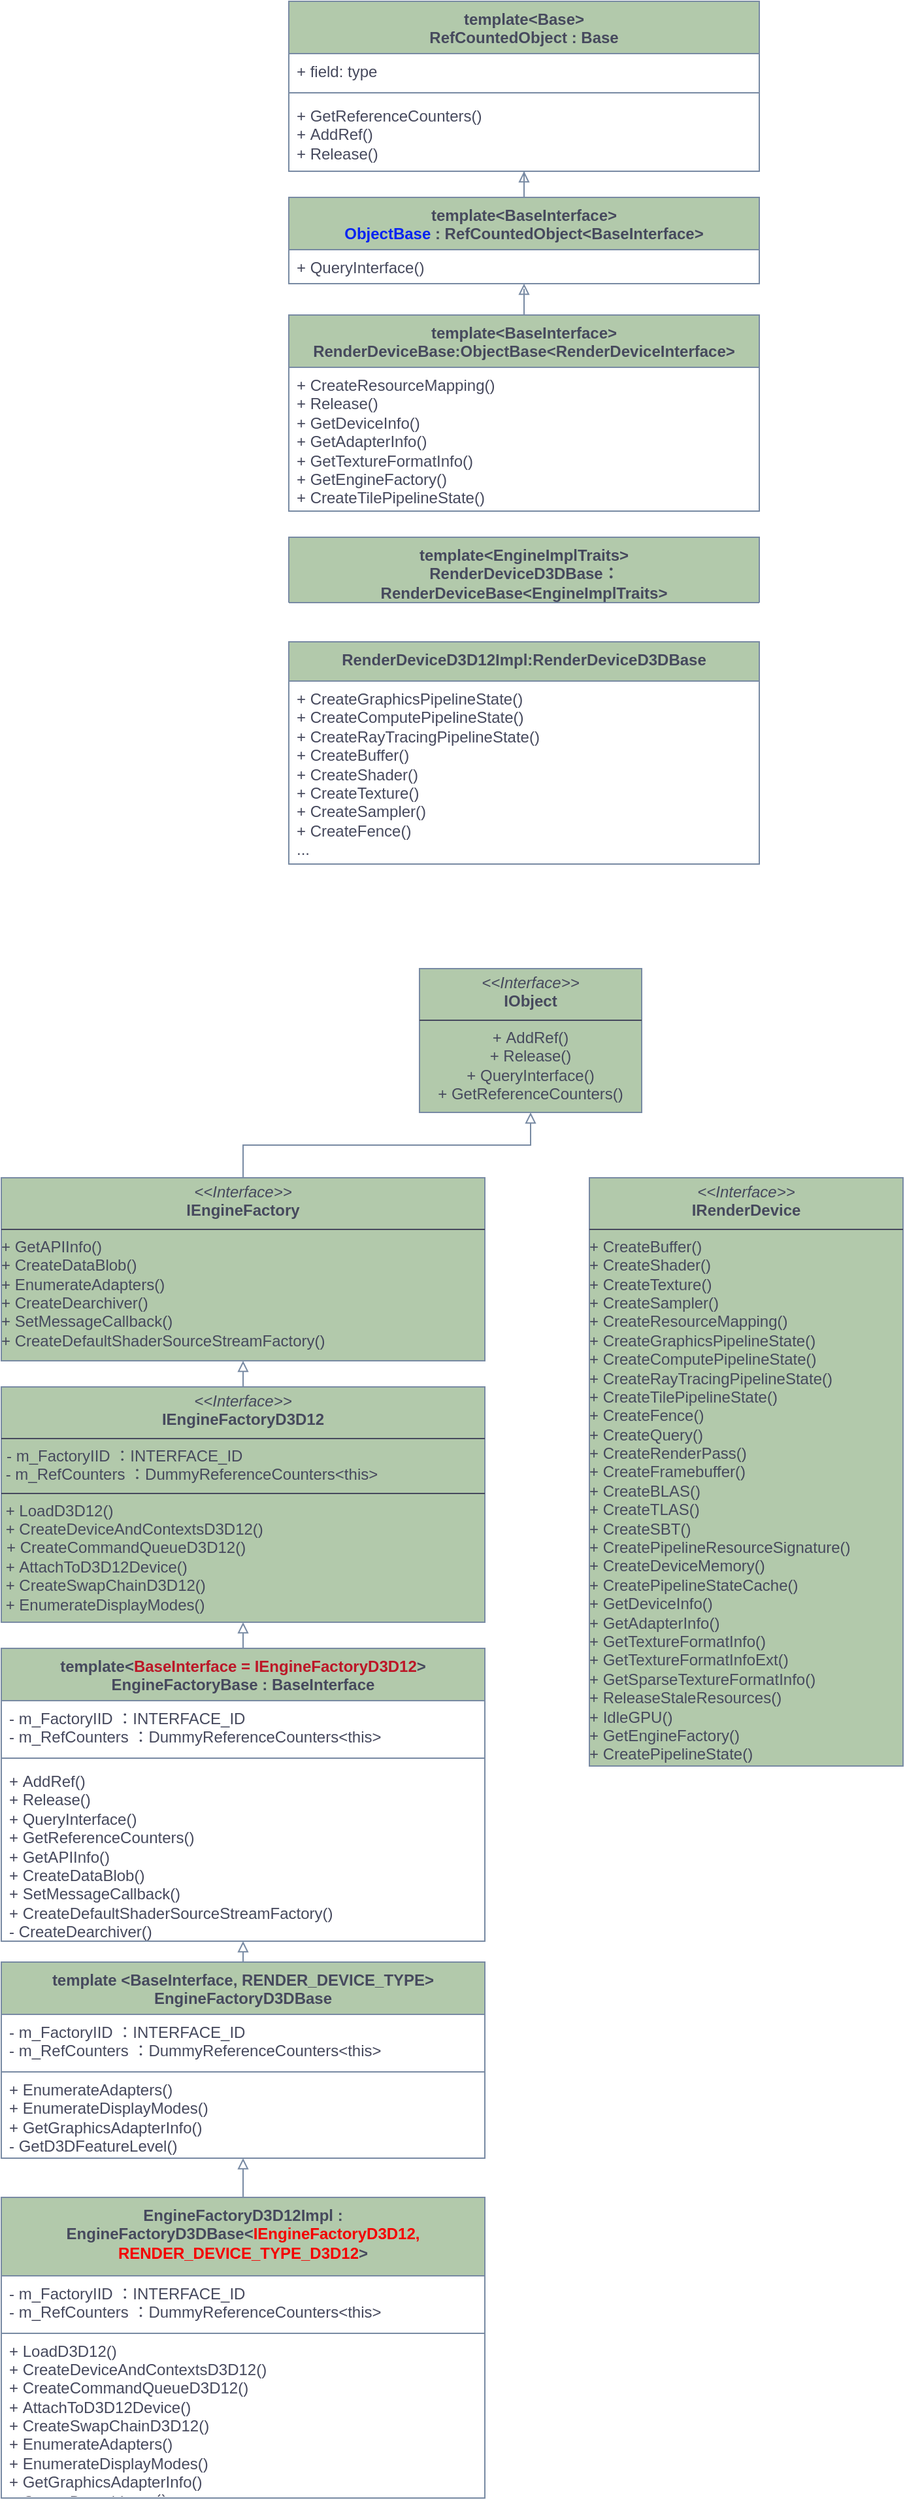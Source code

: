 <mxfile version="24.7.5">
  <diagram id="C5RBs43oDa-KdzZeNtuy" name="Page-1">
    <mxGraphModel dx="1050" dy="652" grid="1" gridSize="10" guides="1" tooltips="1" connect="1" arrows="1" fold="1" page="1" pageScale="1" pageWidth="827" pageHeight="1169" math="0" shadow="0">
      <root>
        <mxCell id="WIyWlLk6GJQsqaUBKTNV-0" />
        <mxCell id="WIyWlLk6GJQsqaUBKTNV-1" parent="WIyWlLk6GJQsqaUBKTNV-0" />
        <mxCell id="uO3FxK8MSbtDPoYA_33R-14" value="&lt;p style=&quot;margin: 4px 0px 0px;&quot;&gt;&lt;i&gt;&amp;lt;&amp;lt;Interface&amp;gt;&amp;gt;&lt;/i&gt;&lt;br&gt;&lt;b&gt;IObject&lt;/b&gt;&lt;/p&gt;&lt;hr size=&quot;1&quot; style=&quot;border-style:solid;&quot;&gt;&lt;p style=&quot;margin:0px;margin-left:4px;&quot;&gt;&lt;/p&gt;&lt;p style=&quot;margin:0px;margin-left:4px;&quot;&gt;&lt;/p&gt;&lt;div style=&quot;&quot;&gt;&lt;div&gt;&lt;span style=&quot;background-color: initial;&quot;&gt;+&amp;nbsp;&lt;/span&gt;&lt;span style=&quot;background-color: initial;&quot;&gt;AddRef()&lt;/span&gt;&lt;/div&gt;&lt;div&gt;&lt;span style=&quot;background-color: initial;&quot;&gt;+&amp;nbsp;&lt;/span&gt;&lt;span style=&quot;background-color: initial;&quot;&gt;Release()&lt;/span&gt;&lt;/div&gt;&lt;/div&gt;&lt;div style=&quot;&quot;&gt;&lt;span style=&quot;background-color: initial;&quot;&gt;+ QueryInterface&lt;/span&gt;&lt;span style=&quot;background-color: initial;&quot;&gt;()&lt;/span&gt;&lt;/div&gt;&lt;div style=&quot;&quot;&gt;&lt;span style=&quot;background-color: initial;&quot;&gt;+&amp;nbsp;&lt;/span&gt;&lt;span style=&quot;background-color: initial;&quot;&gt;GetReferenceCounters()&lt;/span&gt;&lt;/div&gt;&lt;p&gt;&lt;/p&gt;" style="verticalAlign=middle;align=center;overflow=fill;html=1;whiteSpace=wrap;labelBackgroundColor=none;fillColor=#B2C9AB;strokeColor=#788AA3;fontColor=#46495D;" vertex="1" parent="WIyWlLk6GJQsqaUBKTNV-1">
          <mxGeometry x="740" y="1100" width="170" height="110" as="geometry" />
        </mxCell>
        <mxCell id="uO3FxK8MSbtDPoYA_33R-17" style="edgeStyle=orthogonalEdgeStyle;rounded=0;orthogonalLoop=1;jettySize=auto;html=1;exitX=0.5;exitY=0;exitDx=0;exitDy=0;entryX=0.5;entryY=1;entryDx=0;entryDy=0;endArrow=block;endFill=0;labelBackgroundColor=none;strokeColor=#788AA3;fontColor=default;" edge="1" parent="WIyWlLk6GJQsqaUBKTNV-1" source="uO3FxK8MSbtDPoYA_33R-15" target="uO3FxK8MSbtDPoYA_33R-14">
          <mxGeometry relative="1" as="geometry" />
        </mxCell>
        <mxCell id="uO3FxK8MSbtDPoYA_33R-15" value="&lt;p style=&quot;margin: 4px 0px 0px;&quot;&gt;&lt;i&gt;&amp;lt;&amp;lt;Interface&amp;gt;&amp;gt;&lt;/i&gt;&lt;br&gt;&lt;b&gt;IEngineFactory&lt;/b&gt;&lt;br&gt;&lt;/p&gt;&lt;hr size=&quot;1&quot; style=&quot;border-style:solid;&quot;&gt;&lt;p style=&quot;margin:0px;margin-left:4px;&quot;&gt;&lt;/p&gt;&lt;p style=&quot;margin:0px;margin-left:4px;&quot;&gt;&lt;/p&gt;&lt;div style=&quot;&quot;&gt;&lt;div style=&quot;text-align: left;&quot;&gt;&lt;span style=&quot;background-color: initial;&quot;&gt;+&amp;nbsp;&lt;/span&gt;&lt;span style=&quot;background-color: initial;&quot;&gt;GetAPIInfo()&lt;/span&gt;&lt;/div&gt;&lt;div style=&quot;text-align: left;&quot;&gt;&lt;span style=&quot;background-color: initial;&quot;&gt;+&amp;nbsp;&lt;/span&gt;&lt;span style=&quot;background-color: initial;&quot;&gt;CreateDataBlob()&lt;/span&gt;&lt;/div&gt;&lt;/div&gt;&lt;div style=&quot;text-align: left;&quot;&gt;&lt;span style=&quot;background-color: initial;&quot;&gt;+&amp;nbsp;&lt;/span&gt;&lt;span style=&quot;background-color: initial;&quot;&gt;EnumerateAdapters()&lt;/span&gt;&lt;/div&gt;&lt;div style=&quot;text-align: left;&quot;&gt;&lt;span style=&quot;background-color: initial;&quot;&gt;+&amp;nbsp;&lt;/span&gt;&lt;span style=&quot;background-color: initial;&quot;&gt;CreateDearchiver()&lt;/span&gt;&lt;/div&gt;&lt;div style=&quot;text-align: left;&quot;&gt;&lt;span style=&quot;background-color: initial;&quot;&gt;+&amp;nbsp;&lt;/span&gt;&lt;span style=&quot;background-color: initial;&quot;&gt;SetMessageCallback()&lt;/span&gt;&lt;/div&gt;&lt;div style=&quot;text-align: left;&quot;&gt;&lt;span style=&quot;background-color: initial;&quot;&gt;+&amp;nbsp;&lt;/span&gt;&lt;span style=&quot;background-color: initial;&quot;&gt;CreateDefaultShaderSourceStreamFactory()&lt;/span&gt;&lt;/div&gt;&lt;p&gt;&lt;/p&gt;" style="verticalAlign=middle;align=center;overflow=fill;html=1;whiteSpace=wrap;labelBackgroundColor=none;fillColor=#B2C9AB;strokeColor=#788AA3;fontColor=#46495D;" vertex="1" parent="WIyWlLk6GJQsqaUBKTNV-1">
          <mxGeometry x="420" y="1260" width="370" height="140" as="geometry" />
        </mxCell>
        <mxCell id="uO3FxK8MSbtDPoYA_33R-46" style="edgeStyle=orthogonalEdgeStyle;rounded=0;orthogonalLoop=1;jettySize=auto;html=1;exitX=0.5;exitY=0;exitDx=0;exitDy=0;entryX=0.5;entryY=1;entryDx=0;entryDy=0;strokeColor=#788AA3;fontColor=#46495D;fillColor=#B2C9AB;endArrow=block;endFill=0;" edge="1" parent="WIyWlLk6GJQsqaUBKTNV-1" source="uO3FxK8MSbtDPoYA_33R-18" target="uO3FxK8MSbtDPoYA_33R-44">
          <mxGeometry relative="1" as="geometry" />
        </mxCell>
        <mxCell id="uO3FxK8MSbtDPoYA_33R-18" value="&lt;div&gt;template&amp;lt;&lt;font color=&quot;#bc1727&quot;&gt;BaseInterface = IEngineFactoryD3D12&lt;/font&gt;&amp;gt;&lt;/div&gt;EngineFactoryBase : BaseInterface" style="swimlane;fontStyle=1;align=center;verticalAlign=top;childLayout=stackLayout;horizontal=1;startSize=40;horizontalStack=0;resizeParent=1;resizeParentMax=0;resizeLast=0;collapsible=1;marginBottom=0;whiteSpace=wrap;html=1;labelBackgroundColor=none;fillColor=#B2C9AB;strokeColor=#788AA3;fontColor=#46495D;" vertex="1" parent="WIyWlLk6GJQsqaUBKTNV-1">
          <mxGeometry x="420" y="1620" width="370" height="224" as="geometry">
            <mxRectangle x="390" y="610" width="170" height="40" as="alternateBounds" />
          </mxGeometry>
        </mxCell>
        <mxCell id="uO3FxK8MSbtDPoYA_33R-19" value="- m_FactoryIID ：INTERFACE_ID&lt;div&gt;- m_RefCounters ：DummyReferenceCounters&amp;lt;this&amp;gt;&lt;/div&gt;" style="text;strokeColor=none;fillColor=none;align=left;verticalAlign=top;spacingLeft=4;spacingRight=4;overflow=hidden;rotatable=0;points=[[0,0.5],[1,0.5]];portConstraint=eastwest;whiteSpace=wrap;html=1;labelBackgroundColor=none;fontColor=#46495D;" vertex="1" parent="uO3FxK8MSbtDPoYA_33R-18">
          <mxGeometry y="40" width="370" height="40" as="geometry" />
        </mxCell>
        <mxCell id="uO3FxK8MSbtDPoYA_33R-20" value="" style="line;strokeWidth=1;fillColor=none;align=left;verticalAlign=middle;spacingTop=-1;spacingLeft=3;spacingRight=3;rotatable=0;labelPosition=right;points=[];portConstraint=eastwest;strokeColor=#788AA3;labelBackgroundColor=none;fontColor=#46495D;" vertex="1" parent="uO3FxK8MSbtDPoYA_33R-18">
          <mxGeometry y="80" width="370" height="8" as="geometry" />
        </mxCell>
        <mxCell id="uO3FxK8MSbtDPoYA_33R-21" value="&lt;div&gt;+&amp;nbsp;AddRef()&lt;/div&gt;&lt;div&gt;+ Release()&lt;/div&gt;+ QueryInterface()&lt;div&gt;+&amp;nbsp;GetReferenceCounters()&lt;/div&gt;&lt;div&gt;+&amp;nbsp;GetAPIInfo()&lt;/div&gt;&lt;div&gt;+ CreateDataBlob()&lt;br&gt;&lt;/div&gt;&lt;div&gt;+&amp;nbsp;SetMessageCallback()&lt;/div&gt;&lt;div&gt;+&amp;nbsp;CreateDefaultShaderSourceStreamFactory()&lt;/div&gt;&lt;div&gt;-&amp;nbsp;CreateDearchiver()&lt;/div&gt;" style="text;strokeColor=none;fillColor=none;align=left;verticalAlign=top;spacingLeft=4;spacingRight=4;overflow=hidden;rotatable=0;points=[[0,0.5],[1,0.5]];portConstraint=eastwest;whiteSpace=wrap;html=1;labelBackgroundColor=none;fontColor=#46495D;" vertex="1" parent="uO3FxK8MSbtDPoYA_33R-18">
          <mxGeometry y="88" width="370" height="136" as="geometry" />
        </mxCell>
        <mxCell id="uO3FxK8MSbtDPoYA_33R-27" style="edgeStyle=orthogonalEdgeStyle;rounded=0;orthogonalLoop=1;jettySize=auto;html=1;endArrow=block;endFill=0;labelBackgroundColor=none;strokeColor=#788AA3;fontColor=default;" edge="1" parent="WIyWlLk6GJQsqaUBKTNV-1" source="uO3FxK8MSbtDPoYA_33R-22" target="uO3FxK8MSbtDPoYA_33R-18">
          <mxGeometry relative="1" as="geometry">
            <Array as="points">
              <mxPoint x="605" y="1840" />
              <mxPoint x="605" y="1840" />
            </Array>
          </mxGeometry>
        </mxCell>
        <mxCell id="uO3FxK8MSbtDPoYA_33R-22" value="&lt;div&gt;template &amp;lt;BaseInterface, RENDER_DEVICE_TYPE&amp;gt;&lt;br&gt;&lt;/div&gt;EngineFactoryD3DBase" style="swimlane;fontStyle=1;align=center;verticalAlign=top;childLayout=stackLayout;horizontal=1;startSize=40;horizontalStack=0;resizeParent=1;resizeParentMax=0;resizeLast=0;collapsible=1;marginBottom=0;whiteSpace=wrap;html=1;labelBackgroundColor=none;fillColor=#B2C9AB;strokeColor=#788AA3;fontColor=#46495D;" vertex="1" parent="WIyWlLk6GJQsqaUBKTNV-1">
          <mxGeometry x="420" y="1860" width="370" height="150" as="geometry">
            <mxRectangle x="390" y="610" width="170" height="40" as="alternateBounds" />
          </mxGeometry>
        </mxCell>
        <mxCell id="uO3FxK8MSbtDPoYA_33R-23" value="- m_FactoryIID ：INTERFACE_ID&lt;div&gt;- m_RefCounters ：DummyReferenceCounters&amp;lt;this&amp;gt;&lt;/div&gt;" style="text;strokeColor=none;fillColor=none;align=left;verticalAlign=top;spacingLeft=4;spacingRight=4;overflow=hidden;rotatable=0;points=[[0,0.5],[1,0.5]];portConstraint=eastwest;whiteSpace=wrap;html=1;labelBackgroundColor=none;fontColor=#46495D;" vertex="1" parent="uO3FxK8MSbtDPoYA_33R-22">
          <mxGeometry y="40" width="370" height="40" as="geometry" />
        </mxCell>
        <mxCell id="uO3FxK8MSbtDPoYA_33R-24" value="" style="line;strokeWidth=1;fillColor=none;align=left;verticalAlign=middle;spacingTop=-1;spacingLeft=3;spacingRight=3;rotatable=0;labelPosition=right;points=[];portConstraint=eastwest;strokeColor=#788AA3;labelBackgroundColor=none;fontColor=#46495D;" vertex="1" parent="uO3FxK8MSbtDPoYA_33R-22">
          <mxGeometry y="80" width="370" height="8" as="geometry" />
        </mxCell>
        <mxCell id="uO3FxK8MSbtDPoYA_33R-25" value="&lt;div&gt;+&amp;nbsp;EnumerateAdapters()&lt;/div&gt;&lt;div&gt;+ EnumerateDisplayModes()&lt;/div&gt;+ GetGraphicsAdapterInfo()&lt;div&gt;-&amp;nbsp;GetD3DFeatureLevel()&lt;/div&gt;" style="text;strokeColor=none;fillColor=none;align=left;verticalAlign=middle;spacingLeft=4;spacingRight=4;overflow=hidden;rotatable=0;points=[[0,0.5],[1,0.5]];portConstraint=eastwest;whiteSpace=wrap;html=1;labelBackgroundColor=none;fontColor=#46495D;" vertex="1" parent="uO3FxK8MSbtDPoYA_33R-22">
          <mxGeometry y="88" width="370" height="62" as="geometry" />
        </mxCell>
        <mxCell id="uO3FxK8MSbtDPoYA_33R-43" style="edgeStyle=orthogonalEdgeStyle;rounded=0;orthogonalLoop=1;jettySize=auto;html=1;exitX=0.5;exitY=0;exitDx=0;exitDy=0;endArrow=block;endFill=0;labelBackgroundColor=none;strokeColor=#788AA3;fontColor=default;" edge="1" parent="WIyWlLk6GJQsqaUBKTNV-1" source="uO3FxK8MSbtDPoYA_33R-34" target="uO3FxK8MSbtDPoYA_33R-22">
          <mxGeometry relative="1" as="geometry" />
        </mxCell>
        <mxCell id="uO3FxK8MSbtDPoYA_33R-34" value="&lt;div&gt;EngineFactoryD3D12Impl : EngineFactoryD3DBase&amp;lt;&lt;font color=&quot;#f40101&quot;&gt;IEngineFactoryD3D12, RENDER_DEVICE_TYPE_D3D12&lt;/font&gt;&amp;gt;&lt;br&gt;&lt;/div&gt;" style="swimlane;fontStyle=1;align=center;verticalAlign=top;childLayout=stackLayout;horizontal=1;startSize=60;horizontalStack=0;resizeParent=1;resizeParentMax=0;resizeLast=0;collapsible=1;marginBottom=0;whiteSpace=wrap;html=1;labelBackgroundColor=none;fillColor=#B2C9AB;strokeColor=#788AA3;fontColor=#46495D;" vertex="1" parent="WIyWlLk6GJQsqaUBKTNV-1">
          <mxGeometry x="420" y="2040" width="370" height="230" as="geometry">
            <mxRectangle x="390" y="610" width="170" height="40" as="alternateBounds" />
          </mxGeometry>
        </mxCell>
        <mxCell id="uO3FxK8MSbtDPoYA_33R-35" value="- m_FactoryIID ：INTERFACE_ID&lt;div&gt;- m_RefCounters ：DummyReferenceCounters&amp;lt;this&amp;gt;&lt;/div&gt;" style="text;strokeColor=none;fillColor=none;align=left;verticalAlign=top;spacingLeft=4;spacingRight=4;overflow=hidden;rotatable=0;points=[[0,0.5],[1,0.5]];portConstraint=eastwest;whiteSpace=wrap;html=1;labelBackgroundColor=none;fontColor=#46495D;" vertex="1" parent="uO3FxK8MSbtDPoYA_33R-34">
          <mxGeometry y="60" width="370" height="40" as="geometry" />
        </mxCell>
        <mxCell id="uO3FxK8MSbtDPoYA_33R-36" value="" style="line;strokeWidth=1;fillColor=none;align=left;verticalAlign=middle;spacingTop=-1;spacingLeft=3;spacingRight=3;rotatable=0;labelPosition=right;points=[];portConstraint=eastwest;strokeColor=#788AA3;labelBackgroundColor=none;fontColor=#46495D;" vertex="1" parent="uO3FxK8MSbtDPoYA_33R-34">
          <mxGeometry y="100" width="370" height="8" as="geometry" />
        </mxCell>
        <mxCell id="uO3FxK8MSbtDPoYA_33R-37" value="&lt;div&gt;+&amp;nbsp;LoadD3D12()&lt;/div&gt;&lt;div&gt;+ CreateDeviceAndContextsD3D12()&lt;/div&gt;+ CreateCommandQueueD3D12()&lt;div&gt;+&amp;nbsp;AttachToD3D12Device()&lt;/div&gt;&lt;div&gt;+&amp;nbsp;CreateSwapChainD3D12()&lt;/div&gt;&lt;div&gt;+ EnumerateAdapters()&lt;br&gt;&lt;/div&gt;&lt;div&gt;+&amp;nbsp;EnumerateDisplayModes()&lt;/div&gt;&lt;div&gt;+&amp;nbsp;GetGraphicsAdapterInfo()&lt;/div&gt;&lt;div&gt;+&amp;nbsp;CreateDearchiver（）&lt;/div&gt;" style="text;strokeColor=none;fillColor=none;align=left;verticalAlign=middle;spacingLeft=4;spacingRight=4;overflow=hidden;rotatable=0;points=[[0,0.5],[1,0.5]];portConstraint=eastwest;whiteSpace=wrap;html=1;labelBackgroundColor=none;fontColor=#46495D;" vertex="1" parent="uO3FxK8MSbtDPoYA_33R-34">
          <mxGeometry y="108" width="370" height="122" as="geometry" />
        </mxCell>
        <mxCell id="uO3FxK8MSbtDPoYA_33R-45" style="edgeStyle=orthogonalEdgeStyle;rounded=0;orthogonalLoop=1;jettySize=auto;html=1;exitX=0.5;exitY=0;exitDx=0;exitDy=0;entryX=0.5;entryY=1;entryDx=0;entryDy=0;strokeColor=#788AA3;fontColor=#46495D;fillColor=#B2C9AB;endArrow=block;endFill=0;" edge="1" parent="WIyWlLk6GJQsqaUBKTNV-1" source="uO3FxK8MSbtDPoYA_33R-44" target="uO3FxK8MSbtDPoYA_33R-15">
          <mxGeometry relative="1" as="geometry" />
        </mxCell>
        <mxCell id="uO3FxK8MSbtDPoYA_33R-44" value="&lt;p style=&quot;margin:0px;margin-top:4px;text-align:center;&quot;&gt;&lt;i&gt;&amp;lt;&amp;lt;Interface&amp;gt;&amp;gt;&lt;/i&gt;&lt;br&gt;&lt;b&gt;IEngineFactoryD3D12&lt;/b&gt;&lt;/p&gt;&lt;hr size=&quot;1&quot; style=&quot;border-style:solid;&quot;&gt;&lt;p style=&quot;margin:0px;margin-left:4px;&quot;&gt;- m_FactoryIID ：INTERFACE_ID&lt;/p&gt;&lt;div&gt;&amp;nbsp;- m_RefCounters ：DummyReferenceCounters&amp;lt;this&amp;gt;&lt;/div&gt;&lt;hr size=&quot;1&quot; style=&quot;border-style:solid;&quot;&gt;&lt;div&gt;&amp;nbsp;+&amp;nbsp;LoadD3D12()&lt;/div&gt;&lt;div&gt;&amp;nbsp;+ CreateDeviceAndContextsD3D12()&lt;/div&gt;&lt;p style=&quot;margin:0px;margin-left:4px;&quot;&gt;+ CreateCommandQueueD3D12()&lt;/p&gt;&lt;div&gt;&amp;nbsp;+&amp;nbsp;AttachToD3D12Device()&lt;/div&gt;&lt;div&gt;&amp;nbsp;+&amp;nbsp;CreateSwapChainD3D12()&lt;/div&gt;&lt;div&gt;&amp;nbsp;+&amp;nbsp;EnumerateDisplayModes()&lt;/div&gt;" style="verticalAlign=top;align=left;overflow=fill;html=1;whiteSpace=wrap;strokeColor=#788AA3;fontColor=#46495D;fillColor=#B2C9AB;" vertex="1" parent="WIyWlLk6GJQsqaUBKTNV-1">
          <mxGeometry x="420" y="1420" width="370" height="180" as="geometry" />
        </mxCell>
        <mxCell id="uO3FxK8MSbtDPoYA_33R-47" value="&lt;p style=&quot;margin: 4px 0px 0px;&quot;&gt;&lt;i&gt;&amp;lt;&amp;lt;Interface&amp;gt;&amp;gt;&lt;/i&gt;&lt;br&gt;&lt;b&gt;IRenderDevice&lt;/b&gt;&lt;/p&gt;&lt;hr size=&quot;1&quot; style=&quot;border-style:solid;&quot;&gt;&lt;p style=&quot;margin:0px;margin-left:4px;&quot;&gt;&lt;/p&gt;&lt;p style=&quot;margin:0px;margin-left:4px;&quot;&gt;&lt;/p&gt;&lt;div style=&quot;&quot;&gt;&lt;div style=&quot;text-align: left;&quot;&gt;&lt;span style=&quot;background-color: initial;&quot;&gt;+&amp;nbsp;&lt;/span&gt;&lt;span style=&quot;background-color: initial;&quot;&gt;CreateBuffer()&lt;/span&gt;&lt;/div&gt;&lt;div style=&quot;text-align: left;&quot;&gt;&lt;span style=&quot;background-color: initial;&quot;&gt;+&amp;nbsp;&lt;/span&gt;&lt;span style=&quot;background-color: initial;&quot;&gt;CreateShader()&lt;/span&gt;&lt;/div&gt;&lt;/div&gt;&lt;div style=&quot;text-align: left;&quot;&gt;&lt;span style=&quot;background-color: initial;&quot;&gt;+&amp;nbsp;&lt;/span&gt;&lt;span style=&quot;background-color: initial;&quot;&gt;CreateTexture()&lt;/span&gt;&lt;/div&gt;&lt;div style=&quot;text-align: left;&quot;&gt;&lt;span style=&quot;background-color: initial;&quot;&gt;+&amp;nbsp;&lt;/span&gt;&lt;span style=&quot;background-color: initial;&quot;&gt;CreateSampler()&lt;/span&gt;&lt;/div&gt;&lt;div style=&quot;text-align: left;&quot;&gt;&lt;span style=&quot;background-color: initial;&quot;&gt;+&amp;nbsp;&lt;/span&gt;&lt;span style=&quot;background-color: initial;&quot;&gt;CreateResourceMapping()&lt;/span&gt;&lt;/div&gt;&lt;div style=&quot;text-align: left;&quot;&gt;&lt;span style=&quot;background-color: initial;&quot;&gt;+&amp;nbsp;&lt;/span&gt;&lt;span style=&quot;background-color: initial;&quot;&gt;CreateGraphicsPipelineState()&lt;/span&gt;&lt;/div&gt;&lt;div style=&quot;text-align: left;&quot;&gt;&lt;span style=&quot;background-color: initial;&quot;&gt;+&amp;nbsp;&lt;/span&gt;&lt;span style=&quot;background-color: initial; text-align: center;&quot;&gt;CreateComputePipelineState()&lt;/span&gt;&lt;/div&gt;&lt;div style=&quot;text-align: left;&quot;&gt;&lt;span style=&quot;background-color: initial; text-align: center;&quot;&gt;+&amp;nbsp;&lt;/span&gt;&lt;span style=&quot;background-color: initial; text-align: center;&quot;&gt;CreateRayTracingPipelineState()&lt;/span&gt;&lt;/div&gt;&lt;div style=&quot;text-align: left;&quot;&gt;&lt;span style=&quot;background-color: initial; text-align: center;&quot;&gt;+&amp;nbsp;&lt;/span&gt;&lt;span style=&quot;background-color: initial; text-align: center;&quot;&gt;CreateTilePipelineState()&lt;/span&gt;&lt;/div&gt;&lt;div style=&quot;text-align: left;&quot;&gt;&lt;span style=&quot;background-color: initial; text-align: center;&quot;&gt;+&amp;nbsp;&lt;/span&gt;&lt;span style=&quot;background-color: initial; text-align: center;&quot;&gt;CreateFence()&lt;/span&gt;&lt;/div&gt;&lt;div style=&quot;text-align: left;&quot;&gt;&lt;span style=&quot;background-color: initial; text-align: center;&quot;&gt;+ CreateQuery()&lt;/span&gt;&lt;/div&gt;&lt;div style=&quot;text-align: left;&quot;&gt;&lt;span style=&quot;background-color: initial; text-align: center;&quot;&gt;+&amp;nbsp;&lt;/span&gt;&lt;span style=&quot;background-color: initial; text-align: center;&quot;&gt;CreateRenderPass()&lt;/span&gt;&lt;/div&gt;&lt;div style=&quot;text-align: left;&quot;&gt;&lt;span style=&quot;background-color: initial; text-align: center;&quot;&gt;+&amp;nbsp;&lt;/span&gt;&lt;span style=&quot;background-color: initial; text-align: center;&quot;&gt;CreateFramebuffer()&lt;/span&gt;&lt;/div&gt;&lt;div style=&quot;text-align: left;&quot;&gt;&lt;span style=&quot;background-color: initial; text-align: center;&quot;&gt;+&amp;nbsp;&lt;/span&gt;&lt;span style=&quot;background-color: initial; text-align: center;&quot;&gt;CreateBLAS()&lt;/span&gt;&lt;/div&gt;&lt;div style=&quot;text-align: left;&quot;&gt;&lt;span style=&quot;background-color: initial; text-align: center;&quot;&gt;+&amp;nbsp;&lt;/span&gt;&lt;span style=&quot;background-color: initial; text-align: center;&quot;&gt;CreateTLAS()&lt;/span&gt;&lt;/div&gt;&lt;div style=&quot;text-align: left;&quot;&gt;&lt;span style=&quot;background-color: initial; text-align: center;&quot;&gt;+&amp;nbsp;&lt;/span&gt;&lt;span style=&quot;background-color: initial; text-align: center;&quot;&gt;CreateSBT()&lt;/span&gt;&lt;/div&gt;&lt;div style=&quot;text-align: left;&quot;&gt;&lt;span style=&quot;background-color: initial; text-align: center;&quot;&gt;+&amp;nbsp;&lt;/span&gt;&lt;span style=&quot;background-color: initial; text-align: center;&quot;&gt;CreatePipelineResourceSignature()&lt;/span&gt;&lt;/div&gt;&lt;div style=&quot;text-align: left;&quot;&gt;&lt;span style=&quot;background-color: initial; text-align: center;&quot;&gt;+&amp;nbsp;&lt;/span&gt;&lt;span style=&quot;background-color: initial; text-align: center;&quot;&gt;CreateDeviceMemory()&lt;/span&gt;&lt;/div&gt;&lt;div style=&quot;text-align: left;&quot;&gt;&lt;span style=&quot;background-color: initial; text-align: center;&quot;&gt;+&amp;nbsp;&lt;/span&gt;&lt;span style=&quot;background-color: initial; text-align: center;&quot;&gt;CreatePipelineStateCache()&lt;/span&gt;&lt;/div&gt;&lt;div style=&quot;text-align: left;&quot;&gt;&lt;span style=&quot;background-color: initial; text-align: center;&quot;&gt;+&amp;nbsp;&lt;/span&gt;&lt;span style=&quot;background-color: initial; text-align: center;&quot;&gt;GetDeviceInfo()&lt;/span&gt;&lt;/div&gt;&lt;div style=&quot;text-align: left;&quot;&gt;&lt;span style=&quot;background-color: initial; text-align: center;&quot;&gt;+&amp;nbsp;&lt;/span&gt;&lt;span style=&quot;background-color: initial; text-align: center;&quot;&gt;GetAdapterInfo()&lt;/span&gt;&lt;/div&gt;&lt;div style=&quot;text-align: left;&quot;&gt;&lt;span style=&quot;background-color: initial; text-align: center;&quot;&gt;+&amp;nbsp;&lt;/span&gt;&lt;span style=&quot;background-color: initial; text-align: center;&quot;&gt;GetTextureFormatInfo()&lt;/span&gt;&lt;/div&gt;&lt;div style=&quot;text-align: left;&quot;&gt;&lt;span style=&quot;background-color: initial; text-align: center;&quot;&gt;+&amp;nbsp;&lt;/span&gt;&lt;span style=&quot;background-color: initial; text-align: center;&quot;&gt;GetTextureFormatInfoExt()&lt;/span&gt;&lt;/div&gt;&lt;div style=&quot;text-align: left;&quot;&gt;&lt;span style=&quot;background-color: initial; text-align: center;&quot;&gt;+&amp;nbsp;&lt;/span&gt;&lt;span style=&quot;background-color: initial; text-align: center;&quot;&gt;GetSparseTextureFormatInfo()&lt;/span&gt;&lt;/div&gt;&lt;div style=&quot;text-align: left;&quot;&gt;&lt;span style=&quot;background-color: initial; text-align: center;&quot;&gt;+&amp;nbsp;&lt;/span&gt;&lt;span style=&quot;background-color: initial; text-align: center;&quot;&gt;ReleaseStaleResources()&lt;/span&gt;&lt;/div&gt;&lt;div style=&quot;text-align: left;&quot;&gt;&lt;span style=&quot;background-color: initial; text-align: center;&quot;&gt;+&amp;nbsp;&lt;/span&gt;&lt;span style=&quot;background-color: initial; text-align: center;&quot;&gt;IdleGPU()&lt;/span&gt;&lt;/div&gt;&lt;div style=&quot;text-align: left;&quot;&gt;&lt;span style=&quot;background-color: initial; text-align: center;&quot;&gt;+&amp;nbsp;&lt;/span&gt;&lt;span style=&quot;background-color: initial; text-align: center;&quot;&gt;GetEngineFactory()&lt;/span&gt;&lt;/div&gt;&lt;div style=&quot;text-align: left;&quot;&gt;&lt;span style=&quot;background-color: initial; text-align: center;&quot;&gt;+&amp;nbsp;&lt;/span&gt;&lt;span style=&quot;background-color: initial; text-align: center;&quot;&gt;CreatePipelineState()&lt;/span&gt;&lt;/div&gt;&lt;p&gt;&lt;/p&gt;" style="verticalAlign=middle;align=center;overflow=fill;html=1;whiteSpace=wrap;labelBackgroundColor=none;fillColor=#B2C9AB;strokeColor=#788AA3;fontColor=#46495D;" vertex="1" parent="WIyWlLk6GJQsqaUBKTNV-1">
          <mxGeometry x="870" y="1260" width="240" height="450" as="geometry" />
        </mxCell>
        <mxCell id="uO3FxK8MSbtDPoYA_33R-48" value="&lt;div&gt;template&amp;lt;Base&amp;gt;&lt;/div&gt;RefCountedObject : Base" style="swimlane;fontStyle=1;align=center;verticalAlign=top;childLayout=stackLayout;horizontal=1;startSize=40;horizontalStack=0;resizeParent=1;resizeParentMax=0;resizeLast=0;collapsible=1;marginBottom=0;whiteSpace=wrap;html=1;strokeColor=#788AA3;fontColor=#46495D;fillColor=#B2C9AB;" vertex="1" parent="WIyWlLk6GJQsqaUBKTNV-1">
          <mxGeometry x="640" y="360" width="360" height="130" as="geometry" />
        </mxCell>
        <mxCell id="uO3FxK8MSbtDPoYA_33R-49" value="+ field: type" style="text;strokeColor=none;fillColor=none;align=left;verticalAlign=top;spacingLeft=4;spacingRight=4;overflow=hidden;rotatable=0;points=[[0,0.5],[1,0.5]];portConstraint=eastwest;whiteSpace=wrap;html=1;fontColor=#46495D;" vertex="1" parent="uO3FxK8MSbtDPoYA_33R-48">
          <mxGeometry y="40" width="360" height="26" as="geometry" />
        </mxCell>
        <mxCell id="uO3FxK8MSbtDPoYA_33R-50" value="" style="line;strokeWidth=1;fillColor=none;align=left;verticalAlign=middle;spacingTop=-1;spacingLeft=3;spacingRight=3;rotatable=0;labelPosition=right;points=[];portConstraint=eastwest;strokeColor=inherit;fontColor=#46495D;" vertex="1" parent="uO3FxK8MSbtDPoYA_33R-48">
          <mxGeometry y="66" width="360" height="8" as="geometry" />
        </mxCell>
        <mxCell id="uO3FxK8MSbtDPoYA_33R-51" value="+ GetReferenceCounters()&lt;div&gt;+&amp;nbsp;AddRef()&lt;/div&gt;&lt;div&gt;+ Release()&lt;/div&gt;" style="text;strokeColor=none;fillColor=none;align=left;verticalAlign=top;spacingLeft=4;spacingRight=4;overflow=hidden;rotatable=0;points=[[0,0.5],[1,0.5]];portConstraint=eastwest;whiteSpace=wrap;html=1;fontColor=#46495D;" vertex="1" parent="uO3FxK8MSbtDPoYA_33R-48">
          <mxGeometry y="74" width="360" height="56" as="geometry" />
        </mxCell>
        <mxCell id="uO3FxK8MSbtDPoYA_33R-52" value="&lt;div&gt;template&amp;lt;BaseInterface&amp;gt;&lt;/div&gt;&lt;font color=&quot;#0723f2&quot;&gt;ObjectBase&lt;/font&gt; : RefCountedObject&amp;lt;BaseInterface&amp;gt;" style="swimlane;fontStyle=1;align=center;verticalAlign=top;childLayout=stackLayout;horizontal=1;startSize=40;horizontalStack=0;resizeParent=1;resizeParentMax=0;resizeLast=0;collapsible=1;marginBottom=0;whiteSpace=wrap;html=1;strokeColor=#788AA3;fontColor=#46495D;fillColor=#B2C9AB;" vertex="1" parent="WIyWlLk6GJQsqaUBKTNV-1">
          <mxGeometry x="640" y="510" width="360" height="66" as="geometry" />
        </mxCell>
        <mxCell id="uO3FxK8MSbtDPoYA_33R-55" value="+ QueryInterface()" style="text;strokeColor=none;fillColor=none;align=left;verticalAlign=top;spacingLeft=4;spacingRight=4;overflow=hidden;rotatable=0;points=[[0,0.5],[1,0.5]];portConstraint=eastwest;whiteSpace=wrap;html=1;fontColor=#46495D;" vertex="1" parent="uO3FxK8MSbtDPoYA_33R-52">
          <mxGeometry y="40" width="360" height="26" as="geometry" />
        </mxCell>
        <mxCell id="uO3FxK8MSbtDPoYA_33R-56" style="edgeStyle=orthogonalEdgeStyle;rounded=0;orthogonalLoop=1;jettySize=auto;html=1;exitX=0.5;exitY=0;exitDx=0;exitDy=0;strokeColor=#788AA3;fontColor=#46495D;fillColor=#B2C9AB;endArrow=block;endFill=0;" edge="1" parent="WIyWlLk6GJQsqaUBKTNV-1" source="uO3FxK8MSbtDPoYA_33R-52" target="uO3FxK8MSbtDPoYA_33R-48">
          <mxGeometry relative="1" as="geometry">
            <mxPoint x="825" y="500" as="targetPoint" />
            <Array as="points" />
          </mxGeometry>
        </mxCell>
        <mxCell id="uO3FxK8MSbtDPoYA_33R-60" style="edgeStyle=orthogonalEdgeStyle;rounded=0;orthogonalLoop=1;jettySize=auto;html=1;exitX=0.5;exitY=0;exitDx=0;exitDy=0;strokeColor=#788AA3;fontColor=#46495D;fillColor=#B2C9AB;endArrow=block;endFill=0;" edge="1" parent="WIyWlLk6GJQsqaUBKTNV-1" source="uO3FxK8MSbtDPoYA_33R-58" target="uO3FxK8MSbtDPoYA_33R-52">
          <mxGeometry relative="1" as="geometry" />
        </mxCell>
        <mxCell id="uO3FxK8MSbtDPoYA_33R-58" value="&lt;div&gt;template&amp;lt;BaseInterface&amp;gt;&lt;/div&gt;RenderDeviceBase:ObjectBase&amp;lt;RenderDeviceInterface&amp;gt;" style="swimlane;fontStyle=1;align=center;verticalAlign=top;childLayout=stackLayout;horizontal=1;startSize=40;horizontalStack=0;resizeParent=1;resizeParentMax=0;resizeLast=0;collapsible=1;marginBottom=0;whiteSpace=wrap;html=1;strokeColor=#788AA3;fontColor=#46495D;fillColor=#B2C9AB;" vertex="1" parent="WIyWlLk6GJQsqaUBKTNV-1">
          <mxGeometry x="640" y="600" width="360" height="150" as="geometry" />
        </mxCell>
        <mxCell id="uO3FxK8MSbtDPoYA_33R-59" value="+ CreateResourceMapping()&lt;div&gt;+&amp;nbsp;Release()&lt;/div&gt;&lt;div&gt;+&amp;nbsp;GetDeviceInfo()&lt;/div&gt;&lt;div&gt;+&amp;nbsp;GetAdapterInfo()&lt;/div&gt;&lt;div&gt;+&amp;nbsp;GetTextureFormatInfo()&lt;/div&gt;&lt;div&gt;+&amp;nbsp;GetEngineFactory()&lt;/div&gt;&lt;div&gt;+&amp;nbsp;CreateTilePipelineState()&lt;/div&gt;" style="text;strokeColor=none;fillColor=none;align=left;verticalAlign=top;spacingLeft=4;spacingRight=4;overflow=hidden;rotatable=0;points=[[0,0.5],[1,0.5]];portConstraint=eastwest;whiteSpace=wrap;html=1;fontColor=#46495D;" vertex="1" parent="uO3FxK8MSbtDPoYA_33R-58">
          <mxGeometry y="40" width="360" height="110" as="geometry" />
        </mxCell>
        <mxCell id="uO3FxK8MSbtDPoYA_33R-61" value="&lt;div&gt;template&amp;lt;EngineImplTraits&amp;gt;&lt;/div&gt;RenderDeviceD3DBase：RenderDeviceBase&amp;lt;EngineImplTraits&amp;gt;" style="swimlane;fontStyle=1;align=center;verticalAlign=top;childLayout=stackLayout;horizontal=1;startSize=50;horizontalStack=0;resizeParent=1;resizeParentMax=0;resizeLast=0;collapsible=1;marginBottom=0;whiteSpace=wrap;html=1;strokeColor=#788AA3;fontColor=#46495D;fillColor=#B2C9AB;" vertex="1" parent="WIyWlLk6GJQsqaUBKTNV-1">
          <mxGeometry x="640" y="770" width="360" height="50" as="geometry" />
        </mxCell>
        <mxCell id="uO3FxK8MSbtDPoYA_33R-67" value="&lt;div&gt;&lt;span style=&quot;background-color: initial;&quot;&gt;RenderDeviceD3D12Impl:&lt;/span&gt;&lt;span style=&quot;background-color: initial;&quot;&gt;RenderDeviceD3DBase&lt;/span&gt;&lt;br&gt;&lt;/div&gt;" style="swimlane;fontStyle=1;align=center;verticalAlign=top;childLayout=stackLayout;horizontal=1;startSize=30;horizontalStack=0;resizeParent=1;resizeParentMax=0;resizeLast=0;collapsible=1;marginBottom=0;whiteSpace=wrap;html=1;strokeColor=#788AA3;fontColor=#46495D;fillColor=#B2C9AB;" vertex="1" parent="WIyWlLk6GJQsqaUBKTNV-1">
          <mxGeometry x="640" y="850" width="360" height="170" as="geometry" />
        </mxCell>
        <mxCell id="uO3FxK8MSbtDPoYA_33R-68" value="+ CreateGraphicsPipelineState()&lt;div&gt;+&amp;nbsp;CreateComputePipelineState()&lt;/div&gt;&lt;div&gt;+&amp;nbsp;CreateRayTracingPipelineState()&lt;/div&gt;&lt;div&gt;+&amp;nbsp;CreateBuffer()&lt;/div&gt;&lt;div&gt;+&amp;nbsp;CreateShader()&lt;/div&gt;&lt;div&gt;+&amp;nbsp;CreateTexture()&lt;/div&gt;&lt;div&gt;+&amp;nbsp;CreateSampler()&lt;/div&gt;&lt;div&gt;+&amp;nbsp;CreateFence()&lt;/div&gt;&lt;div&gt;...&lt;/div&gt;" style="text;strokeColor=none;fillColor=none;align=left;verticalAlign=top;spacingLeft=4;spacingRight=4;overflow=hidden;rotatable=0;points=[[0,0.5],[1,0.5]];portConstraint=eastwest;whiteSpace=wrap;html=1;fontColor=#46495D;" vertex="1" parent="uO3FxK8MSbtDPoYA_33R-67">
          <mxGeometry y="30" width="360" height="140" as="geometry" />
        </mxCell>
      </root>
    </mxGraphModel>
  </diagram>
</mxfile>
